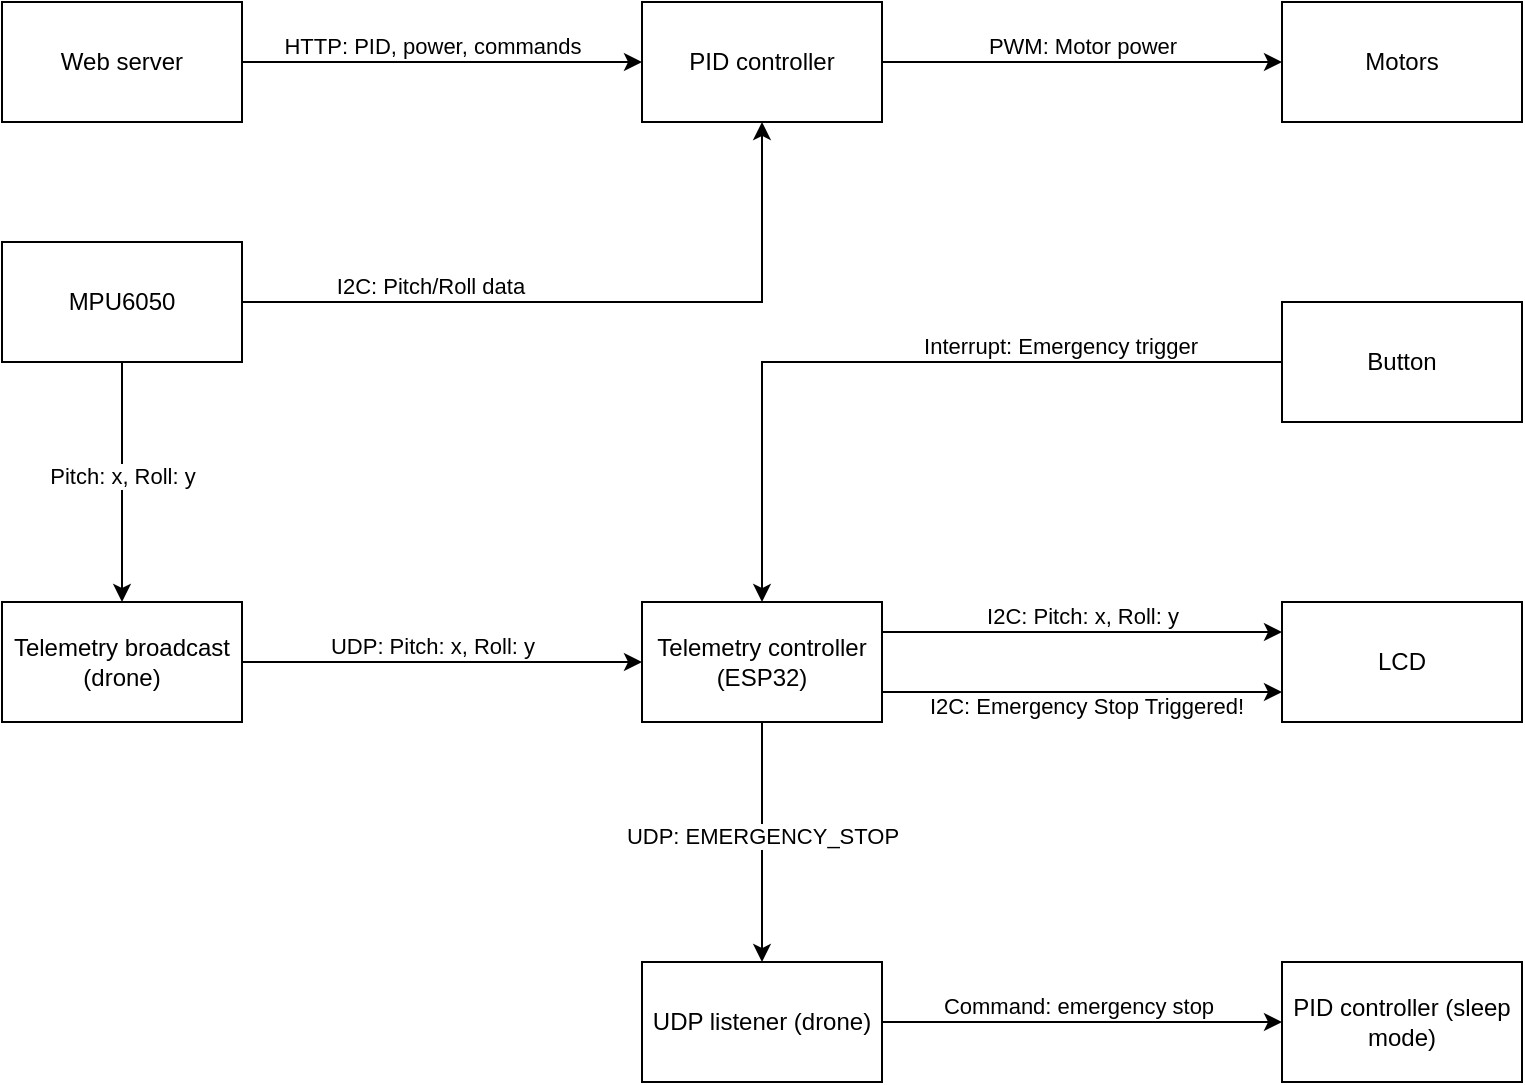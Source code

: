<mxfile version="27.1.6">
  <diagram name="Pagina-1" id="elPKTJKnw0VPbhu4x-Od">
    <mxGraphModel dx="1426" dy="785" grid="1" gridSize="10" guides="1" tooltips="1" connect="1" arrows="1" fold="1" page="1" pageScale="1" pageWidth="827" pageHeight="1169" math="0" shadow="0">
      <root>
        <mxCell id="0" />
        <mxCell id="1" parent="0" />
        <mxCell id="DzJusFSu3gZTGhXIlLWw-7" style="edgeStyle=orthogonalEdgeStyle;rounded=0;orthogonalLoop=1;jettySize=auto;html=1;exitX=1;exitY=0.5;exitDx=0;exitDy=0;entryX=0;entryY=0.5;entryDx=0;entryDy=0;" edge="1" parent="1" source="DzJusFSu3gZTGhXIlLWw-1" target="DzJusFSu3gZTGhXIlLWw-2">
          <mxGeometry relative="1" as="geometry" />
        </mxCell>
        <mxCell id="DzJusFSu3gZTGhXIlLWw-8" value="HTTP: PID, power, commands" style="edgeLabel;html=1;align=center;verticalAlign=middle;resizable=0;points=[];" vertex="1" connectable="0" parent="DzJusFSu3gZTGhXIlLWw-7">
          <mxGeometry x="-0.05" relative="1" as="geometry">
            <mxPoint y="-8" as="offset" />
          </mxGeometry>
        </mxCell>
        <mxCell id="DzJusFSu3gZTGhXIlLWw-1" value="Web server" style="rounded=0;whiteSpace=wrap;html=1;" vertex="1" parent="1">
          <mxGeometry x="40" y="40" width="120" height="60" as="geometry" />
        </mxCell>
        <mxCell id="DzJusFSu3gZTGhXIlLWw-9" style="edgeStyle=orthogonalEdgeStyle;rounded=0;orthogonalLoop=1;jettySize=auto;html=1;exitX=1;exitY=0.5;exitDx=0;exitDy=0;entryX=0;entryY=0.5;entryDx=0;entryDy=0;" edge="1" parent="1" source="DzJusFSu3gZTGhXIlLWw-2" target="DzJusFSu3gZTGhXIlLWw-4">
          <mxGeometry relative="1" as="geometry" />
        </mxCell>
        <mxCell id="DzJusFSu3gZTGhXIlLWw-10" value="PWM: Motor power" style="edgeLabel;html=1;align=center;verticalAlign=middle;resizable=0;points=[];" vertex="1" connectable="0" parent="DzJusFSu3gZTGhXIlLWw-9">
          <mxGeometry relative="1" as="geometry">
            <mxPoint y="-8" as="offset" />
          </mxGeometry>
        </mxCell>
        <mxCell id="DzJusFSu3gZTGhXIlLWw-2" value="PID controller" style="rounded=0;whiteSpace=wrap;html=1;" vertex="1" parent="1">
          <mxGeometry x="360" y="40" width="120" height="60" as="geometry" />
        </mxCell>
        <mxCell id="DzJusFSu3gZTGhXIlLWw-12" style="edgeStyle=orthogonalEdgeStyle;rounded=0;orthogonalLoop=1;jettySize=auto;html=1;exitX=1;exitY=0.5;exitDx=0;exitDy=0;entryX=0.5;entryY=1;entryDx=0;entryDy=0;" edge="1" parent="1" source="DzJusFSu3gZTGhXIlLWw-3" target="DzJusFSu3gZTGhXIlLWw-2">
          <mxGeometry relative="1" as="geometry" />
        </mxCell>
        <mxCell id="DzJusFSu3gZTGhXIlLWw-13" value="I2C: Pitch/Roll data" style="edgeLabel;html=1;align=center;verticalAlign=middle;resizable=0;points=[];" vertex="1" connectable="0" parent="DzJusFSu3gZTGhXIlLWw-12">
          <mxGeometry x="-0.651" relative="1" as="geometry">
            <mxPoint x="33" y="-8" as="offset" />
          </mxGeometry>
        </mxCell>
        <mxCell id="DzJusFSu3gZTGhXIlLWw-27" style="edgeStyle=orthogonalEdgeStyle;rounded=0;orthogonalLoop=1;jettySize=auto;html=1;exitX=0.5;exitY=1;exitDx=0;exitDy=0;entryX=0.5;entryY=0;entryDx=0;entryDy=0;" edge="1" parent="1" source="DzJusFSu3gZTGhXIlLWw-3" target="DzJusFSu3gZTGhXIlLWw-5">
          <mxGeometry relative="1" as="geometry" />
        </mxCell>
        <mxCell id="DzJusFSu3gZTGhXIlLWw-41" value="Pitch: x, Roll: y" style="edgeLabel;html=1;align=center;verticalAlign=middle;resizable=0;points=[];" vertex="1" connectable="0" parent="DzJusFSu3gZTGhXIlLWw-27">
          <mxGeometry x="-0.05" relative="1" as="geometry">
            <mxPoint as="offset" />
          </mxGeometry>
        </mxCell>
        <mxCell id="DzJusFSu3gZTGhXIlLWw-3" value="MPU6050" style="rounded=0;whiteSpace=wrap;html=1;" vertex="1" parent="1">
          <mxGeometry x="40" y="160" width="120" height="60" as="geometry" />
        </mxCell>
        <mxCell id="DzJusFSu3gZTGhXIlLWw-4" value="Motors" style="rounded=0;whiteSpace=wrap;html=1;" vertex="1" parent="1">
          <mxGeometry x="680" y="40" width="120" height="60" as="geometry" />
        </mxCell>
        <mxCell id="DzJusFSu3gZTGhXIlLWw-15" style="edgeStyle=orthogonalEdgeStyle;rounded=0;orthogonalLoop=1;jettySize=auto;html=1;exitX=1;exitY=0.5;exitDx=0;exitDy=0;entryX=0;entryY=0.5;entryDx=0;entryDy=0;" edge="1" parent="1" source="DzJusFSu3gZTGhXIlLWw-5" target="DzJusFSu3gZTGhXIlLWw-6">
          <mxGeometry relative="1" as="geometry" />
        </mxCell>
        <mxCell id="DzJusFSu3gZTGhXIlLWw-16" value="UDP: Pitch: x, Roll: y" style="edgeLabel;html=1;align=center;verticalAlign=middle;resizable=0;points=[];" vertex="1" connectable="0" parent="DzJusFSu3gZTGhXIlLWw-15">
          <mxGeometry x="-0.05" relative="1" as="geometry">
            <mxPoint y="-8" as="offset" />
          </mxGeometry>
        </mxCell>
        <mxCell id="DzJusFSu3gZTGhXIlLWw-5" value="Telemetry broadcast (drone)" style="rounded=0;whiteSpace=wrap;html=1;" vertex="1" parent="1">
          <mxGeometry x="40" y="340" width="120" height="60" as="geometry" />
        </mxCell>
        <mxCell id="DzJusFSu3gZTGhXIlLWw-29" style="edgeStyle=orthogonalEdgeStyle;rounded=0;orthogonalLoop=1;jettySize=auto;html=1;exitX=0.5;exitY=1;exitDx=0;exitDy=0;entryX=0.5;entryY=0;entryDx=0;entryDy=0;" edge="1" parent="1" source="DzJusFSu3gZTGhXIlLWw-6" target="DzJusFSu3gZTGhXIlLWw-28">
          <mxGeometry relative="1" as="geometry" />
        </mxCell>
        <mxCell id="DzJusFSu3gZTGhXIlLWw-30" value="UDP: EMERGENCY_STOP" style="edgeLabel;html=1;align=center;verticalAlign=middle;resizable=0;points=[];" vertex="1" connectable="0" parent="DzJusFSu3gZTGhXIlLWw-29">
          <mxGeometry x="-0.05" relative="1" as="geometry">
            <mxPoint as="offset" />
          </mxGeometry>
        </mxCell>
        <mxCell id="DzJusFSu3gZTGhXIlLWw-37" style="edgeStyle=orthogonalEdgeStyle;rounded=0;orthogonalLoop=1;jettySize=auto;html=1;exitX=1;exitY=0.25;exitDx=0;exitDy=0;entryX=0;entryY=0.25;entryDx=0;entryDy=0;" edge="1" parent="1" source="DzJusFSu3gZTGhXIlLWw-6" target="DzJusFSu3gZTGhXIlLWw-17">
          <mxGeometry relative="1" as="geometry" />
        </mxCell>
        <mxCell id="DzJusFSu3gZTGhXIlLWw-38" value="I2C: Pitch: x, Roll: y" style="edgeLabel;html=1;align=center;verticalAlign=middle;resizable=0;points=[];" vertex="1" connectable="0" parent="DzJusFSu3gZTGhXIlLWw-37">
          <mxGeometry x="0.013" relative="1" as="geometry">
            <mxPoint x="-2" y="-8" as="offset" />
          </mxGeometry>
        </mxCell>
        <mxCell id="DzJusFSu3gZTGhXIlLWw-39" style="edgeStyle=orthogonalEdgeStyle;rounded=0;orthogonalLoop=1;jettySize=auto;html=1;exitX=1;exitY=0.75;exitDx=0;exitDy=0;entryX=0;entryY=0.75;entryDx=0;entryDy=0;" edge="1" parent="1" source="DzJusFSu3gZTGhXIlLWw-6" target="DzJusFSu3gZTGhXIlLWw-17">
          <mxGeometry relative="1" as="geometry" />
        </mxCell>
        <mxCell id="DzJusFSu3gZTGhXIlLWw-40" value="I2C: Emergency Stop Triggered!" style="edgeLabel;html=1;align=center;verticalAlign=middle;resizable=0;points=[];" vertex="1" connectable="0" parent="DzJusFSu3gZTGhXIlLWw-39">
          <mxGeometry x="0.013" relative="1" as="geometry">
            <mxPoint y="7" as="offset" />
          </mxGeometry>
        </mxCell>
        <mxCell id="DzJusFSu3gZTGhXIlLWw-6" value="Telemetry controller (ESP32)" style="rounded=0;whiteSpace=wrap;html=1;" vertex="1" parent="1">
          <mxGeometry x="360" y="340" width="120" height="60" as="geometry" />
        </mxCell>
        <mxCell id="DzJusFSu3gZTGhXIlLWw-17" value="LCD" style="rounded=0;whiteSpace=wrap;html=1;" vertex="1" parent="1">
          <mxGeometry x="680" y="340" width="120" height="60" as="geometry" />
        </mxCell>
        <mxCell id="DzJusFSu3gZTGhXIlLWw-21" style="edgeStyle=orthogonalEdgeStyle;rounded=0;orthogonalLoop=1;jettySize=auto;html=1;exitX=0;exitY=0.5;exitDx=0;exitDy=0;entryX=0.5;entryY=0;entryDx=0;entryDy=0;" edge="1" parent="1" source="DzJusFSu3gZTGhXIlLWw-20" target="DzJusFSu3gZTGhXIlLWw-6">
          <mxGeometry relative="1" as="geometry" />
        </mxCell>
        <mxCell id="DzJusFSu3gZTGhXIlLWw-33" value="Interrupt: Emergency trigger" style="edgeLabel;html=1;align=center;verticalAlign=middle;resizable=0;points=[];" vertex="1" connectable="0" parent="DzJusFSu3gZTGhXIlLWw-21">
          <mxGeometry x="-0.412" relative="1" as="geometry">
            <mxPoint y="-8" as="offset" />
          </mxGeometry>
        </mxCell>
        <mxCell id="DzJusFSu3gZTGhXIlLWw-20" value="Button" style="rounded=0;whiteSpace=wrap;html=1;" vertex="1" parent="1">
          <mxGeometry x="680" y="190" width="120" height="60" as="geometry" />
        </mxCell>
        <mxCell id="DzJusFSu3gZTGhXIlLWw-32" style="edgeStyle=orthogonalEdgeStyle;rounded=0;orthogonalLoop=1;jettySize=auto;html=1;exitX=1;exitY=0.5;exitDx=0;exitDy=0;entryX=0;entryY=0.5;entryDx=0;entryDy=0;" edge="1" parent="1" source="DzJusFSu3gZTGhXIlLWw-28" target="DzJusFSu3gZTGhXIlLWw-31">
          <mxGeometry relative="1" as="geometry" />
        </mxCell>
        <mxCell id="DzJusFSu3gZTGhXIlLWw-42" value="Command: emergency stop" style="edgeLabel;html=1;align=center;verticalAlign=middle;resizable=0;points=[];" vertex="1" connectable="0" parent="DzJusFSu3gZTGhXIlLWw-32">
          <mxGeometry relative="1" as="geometry">
            <mxPoint x="-2" y="-8" as="offset" />
          </mxGeometry>
        </mxCell>
        <mxCell id="DzJusFSu3gZTGhXIlLWw-28" value="UDP listener (drone)" style="rounded=0;whiteSpace=wrap;html=1;" vertex="1" parent="1">
          <mxGeometry x="360" y="520" width="120" height="60" as="geometry" />
        </mxCell>
        <mxCell id="DzJusFSu3gZTGhXIlLWw-31" value="PID controller (sleep mode)" style="rounded=0;whiteSpace=wrap;html=1;" vertex="1" parent="1">
          <mxGeometry x="680" y="520" width="120" height="60" as="geometry" />
        </mxCell>
      </root>
    </mxGraphModel>
  </diagram>
</mxfile>
